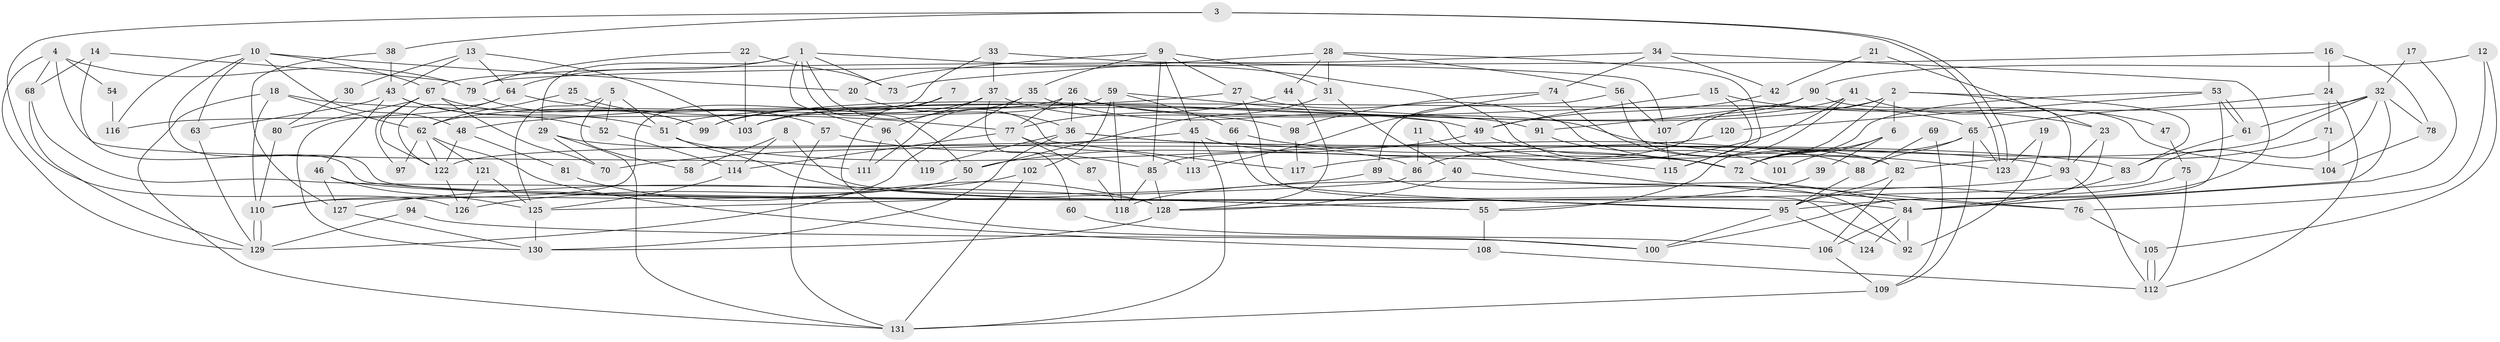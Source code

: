 // Generated by graph-tools (version 1.1) at 2025/02/03/09/25 03:02:01]
// undirected, 131 vertices, 262 edges
graph export_dot {
graph [start="1"]
  node [color=gray90,style=filled];
  1;
  2;
  3;
  4;
  5;
  6;
  7;
  8;
  9;
  10;
  11;
  12;
  13;
  14;
  15;
  16;
  17;
  18;
  19;
  20;
  21;
  22;
  23;
  24;
  25;
  26;
  27;
  28;
  29;
  30;
  31;
  32;
  33;
  34;
  35;
  36;
  37;
  38;
  39;
  40;
  41;
  42;
  43;
  44;
  45;
  46;
  47;
  48;
  49;
  50;
  51;
  52;
  53;
  54;
  55;
  56;
  57;
  58;
  59;
  60;
  61;
  62;
  63;
  64;
  65;
  66;
  67;
  68;
  69;
  70;
  71;
  72;
  73;
  74;
  75;
  76;
  77;
  78;
  79;
  80;
  81;
  82;
  83;
  84;
  85;
  86;
  87;
  88;
  89;
  90;
  91;
  92;
  93;
  94;
  95;
  96;
  97;
  98;
  99;
  100;
  101;
  102;
  103;
  104;
  105;
  106;
  107;
  108;
  109;
  110;
  111;
  112;
  113;
  114;
  115;
  116;
  117;
  118;
  119;
  120;
  121;
  122;
  123;
  124;
  125;
  126;
  127;
  128;
  129;
  130;
  131;
  1 -- 64;
  1 -- 72;
  1 -- 29;
  1 -- 50;
  1 -- 73;
  1 -- 96;
  1 -- 117;
  2 -- 83;
  2 -- 93;
  2 -- 6;
  2 -- 72;
  2 -- 85;
  2 -- 99;
  3 -- 126;
  3 -- 123;
  3 -- 123;
  3 -- 38;
  4 -- 129;
  4 -- 79;
  4 -- 54;
  4 -- 68;
  4 -- 111;
  5 -- 125;
  5 -- 51;
  5 -- 52;
  5 -- 58;
  6 -- 72;
  6 -- 39;
  6 -- 101;
  7 -- 103;
  7 -- 100;
  8 -- 95;
  8 -- 114;
  8 -- 58;
  9 -- 27;
  9 -- 85;
  9 -- 20;
  9 -- 31;
  9 -- 35;
  9 -- 45;
  10 -- 84;
  10 -- 20;
  10 -- 48;
  10 -- 63;
  10 -- 67;
  10 -- 116;
  11 -- 86;
  11 -- 76;
  12 -- 105;
  12 -- 90;
  12 -- 76;
  13 -- 64;
  13 -- 43;
  13 -- 30;
  13 -- 103;
  14 -- 68;
  14 -- 55;
  14 -- 79;
  15 -- 49;
  15 -- 115;
  15 -- 23;
  16 -- 24;
  16 -- 79;
  16 -- 78;
  17 -- 84;
  17 -- 32;
  18 -- 110;
  18 -- 131;
  18 -- 62;
  18 -- 91;
  19 -- 92;
  19 -- 123;
  20 -- 36;
  21 -- 23;
  21 -- 42;
  22 -- 79;
  22 -- 73;
  22 -- 103;
  23 -- 84;
  23 -- 93;
  24 -- 65;
  24 -- 112;
  24 -- 71;
  25 -- 57;
  25 -- 62;
  26 -- 65;
  26 -- 36;
  26 -- 77;
  26 -- 116;
  26 -- 123;
  27 -- 82;
  27 -- 48;
  27 -- 92;
  28 -- 44;
  28 -- 115;
  28 -- 31;
  28 -- 56;
  28 -- 73;
  29 -- 86;
  29 -- 70;
  29 -- 131;
  30 -- 80;
  31 -- 40;
  31 -- 50;
  32 -- 84;
  32 -- 51;
  32 -- 61;
  32 -- 78;
  32 -- 86;
  32 -- 128;
  33 -- 110;
  33 -- 37;
  33 -- 107;
  34 -- 67;
  34 -- 95;
  34 -- 42;
  34 -- 74;
  35 -- 49;
  35 -- 111;
  35 -- 129;
  36 -- 83;
  36 -- 130;
  36 -- 93;
  36 -- 119;
  37 -- 96;
  37 -- 99;
  37 -- 60;
  37 -- 98;
  38 -- 127;
  38 -- 43;
  39 -- 55;
  40 -- 128;
  40 -- 84;
  41 -- 103;
  41 -- 55;
  41 -- 47;
  41 -- 117;
  42 -- 49;
  43 -- 63;
  43 -- 46;
  43 -- 51;
  43 -- 52;
  44 -- 128;
  44 -- 77;
  45 -- 113;
  45 -- 70;
  45 -- 72;
  45 -- 131;
  46 -- 125;
  46 -- 55;
  46 -- 127;
  47 -- 75;
  48 -- 122;
  48 -- 81;
  49 -- 50;
  49 -- 72;
  50 -- 110;
  51 -- 88;
  51 -- 95;
  52 -- 114;
  53 -- 61;
  53 -- 61;
  53 -- 72;
  53 -- 100;
  53 -- 120;
  54 -- 116;
  55 -- 108;
  56 -- 82;
  56 -- 89;
  56 -- 107;
  57 -- 85;
  57 -- 131;
  59 -- 118;
  59 -- 62;
  59 -- 66;
  59 -- 102;
  59 -- 115;
  60 -- 106;
  61 -- 83;
  62 -- 122;
  62 -- 97;
  62 -- 108;
  62 -- 121;
  63 -- 129;
  64 -- 77;
  64 -- 130;
  64 -- 122;
  65 -- 123;
  65 -- 72;
  65 -- 88;
  65 -- 109;
  66 -- 72;
  66 -- 95;
  67 -- 70;
  67 -- 80;
  67 -- 97;
  67 -- 99;
  67 -- 122;
  68 -- 129;
  68 -- 128;
  69 -- 109;
  69 -- 88;
  71 -- 82;
  71 -- 104;
  72 -- 76;
  74 -- 98;
  74 -- 82;
  74 -- 113;
  75 -- 95;
  75 -- 112;
  76 -- 105;
  77 -- 114;
  77 -- 87;
  77 -- 113;
  78 -- 104;
  79 -- 99;
  80 -- 110;
  81 -- 128;
  82 -- 95;
  82 -- 106;
  83 -- 84;
  84 -- 106;
  84 -- 92;
  84 -- 124;
  85 -- 128;
  85 -- 118;
  86 -- 125;
  87 -- 118;
  88 -- 95;
  89 -- 92;
  89 -- 127;
  90 -- 104;
  90 -- 107;
  90 -- 91;
  91 -- 101;
  93 -- 112;
  93 -- 118;
  94 -- 129;
  94 -- 100;
  95 -- 100;
  95 -- 124;
  96 -- 111;
  96 -- 119;
  98 -- 117;
  102 -- 131;
  102 -- 126;
  105 -- 112;
  105 -- 112;
  106 -- 109;
  107 -- 115;
  108 -- 112;
  109 -- 131;
  110 -- 129;
  110 -- 129;
  114 -- 125;
  120 -- 122;
  121 -- 126;
  121 -- 125;
  122 -- 126;
  125 -- 130;
  127 -- 130;
  128 -- 130;
}
